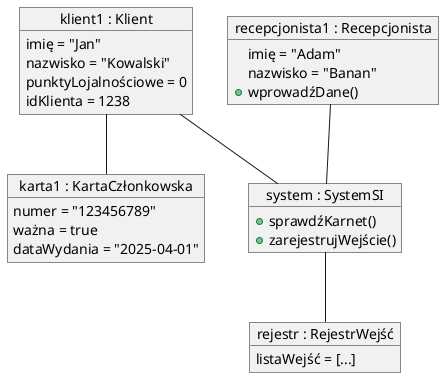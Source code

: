 @startuml
object "klient1 : Klient" as klient {
  imię = "Jan"
  nazwisko = "Kowalski"
  punktyLojalnościowe = 0
  idKlienta = 1238
}

object "karta1 : KartaCzłonkowska" as karta {
  numer = "123456789"
  ważna = true
  dataWydania = "2025-04-01"
}

object "system : SystemSI" as system {
  + sprawdźKarnet()
  + zarejestrujWejście()
}

object "rejestr : RejestrWejść" as rejestr {
  listaWejść = [...]
}

object "recepcjonista1 : Recepcjonista" as recepcjonista {
   imię = "Adam"
   nazwisko = "Banan"
  + wprowadźDane()
}

klient -- karta 
klient -- system 
system -- rejestr 
recepcjonista -- system 

@enduml